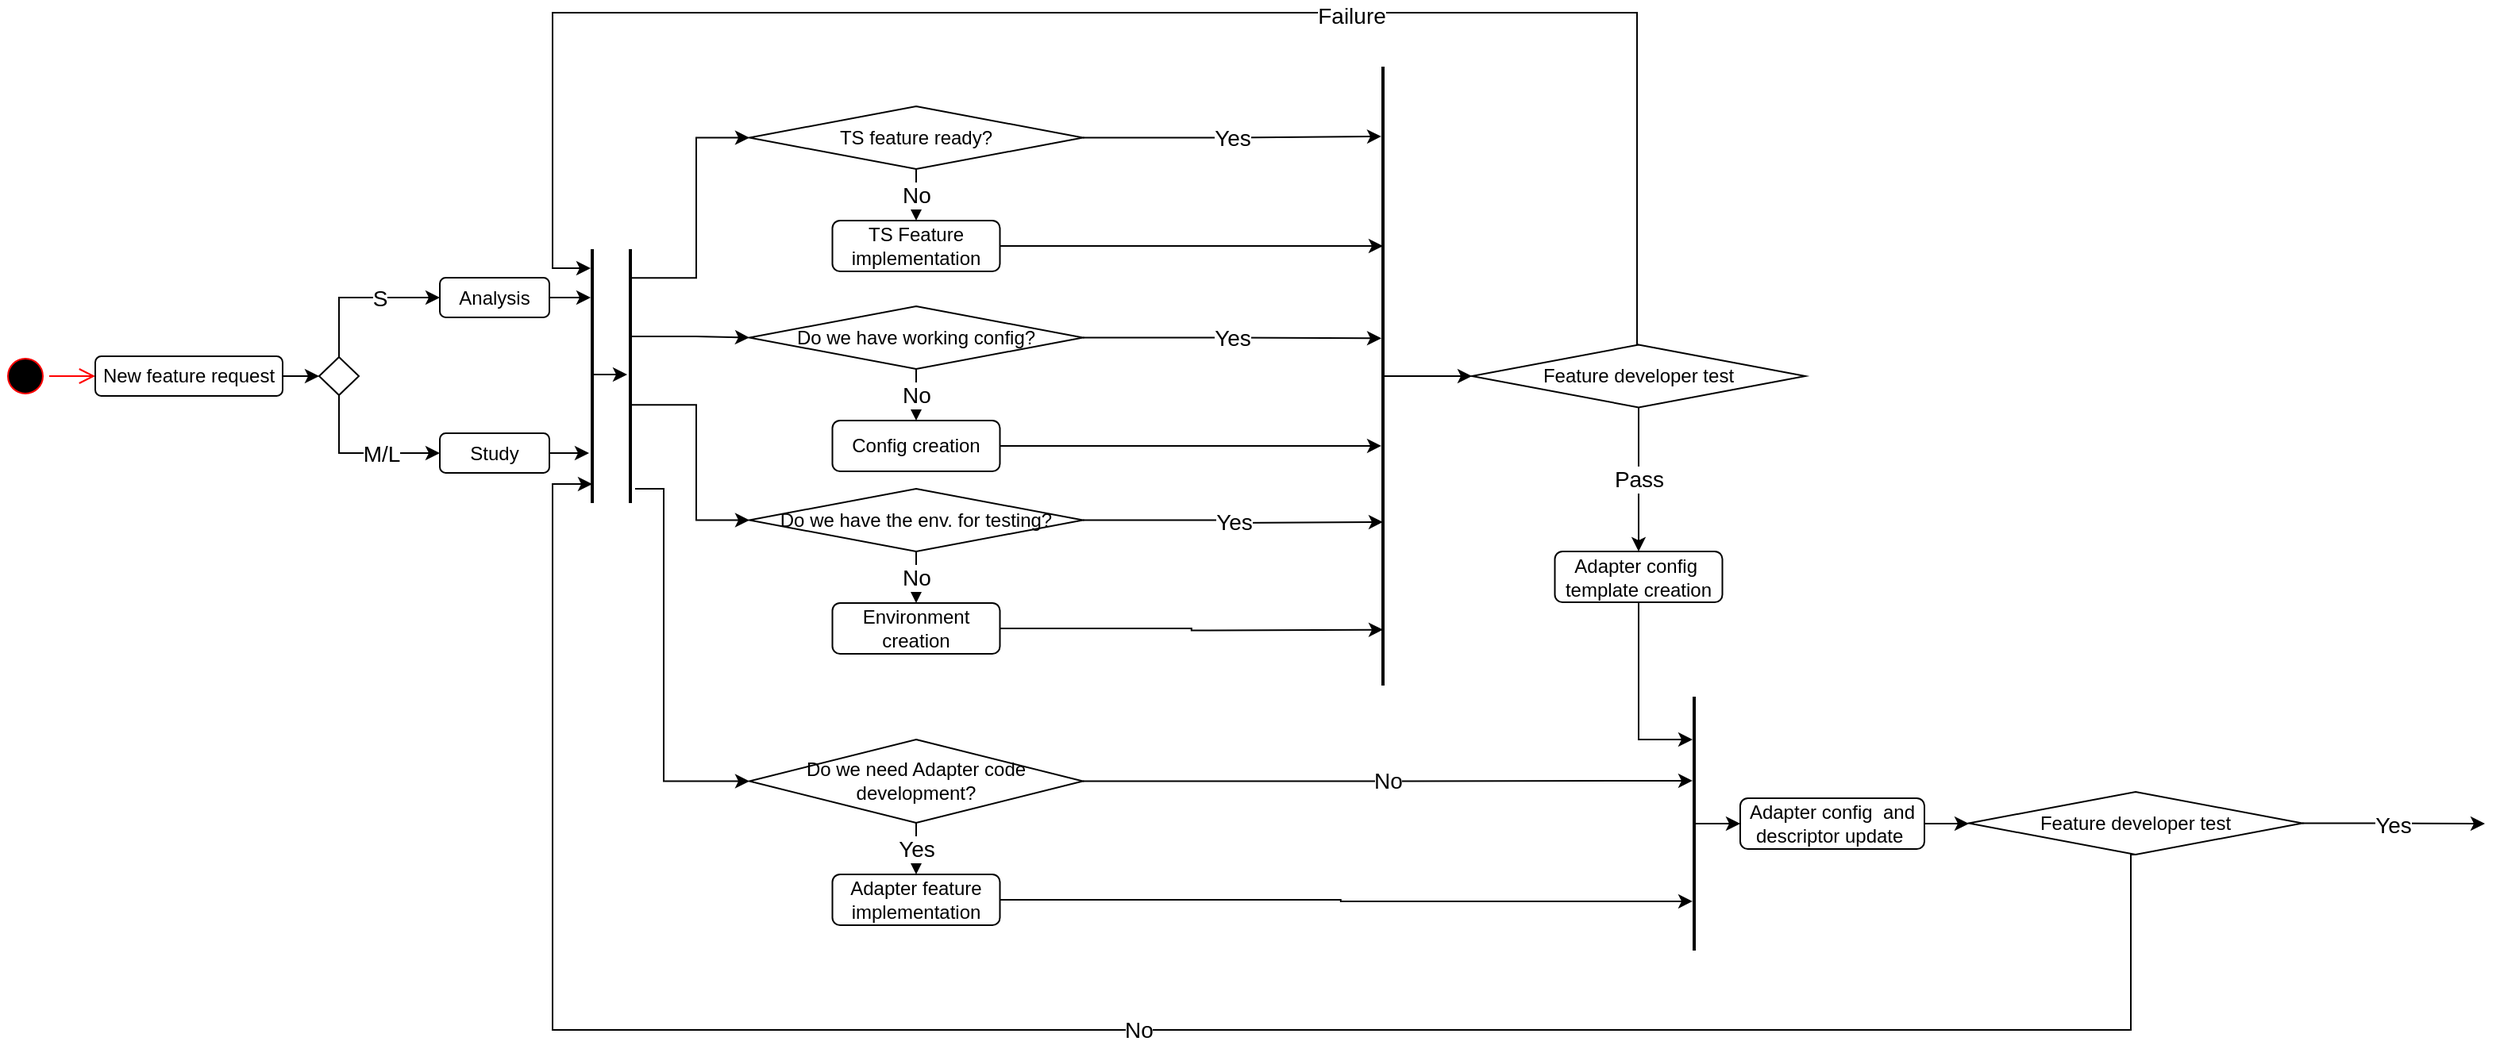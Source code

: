 <mxfile version="20.2.8" type="github">
  <diagram id="gXWosesJRznRrTSC_ofr" name="Page-1">
    <mxGraphModel dx="1422" dy="832" grid="0" gridSize="10" guides="1" tooltips="1" connect="1" arrows="1" fold="1" page="1" pageScale="1" pageWidth="1654" pageHeight="1169" math="0" shadow="0">
      <root>
        <mxCell id="0" />
        <mxCell id="1" parent="0" />
        <mxCell id="BMq0w3gwBVlfmVzcVirr-1" value="" style="ellipse;html=1;shape=startState;fillColor=#000000;strokeColor=#ff0000;" parent="1" vertex="1">
          <mxGeometry x="86" y="260" width="30" height="30" as="geometry" />
        </mxCell>
        <mxCell id="BMq0w3gwBVlfmVzcVirr-2" value="" style="edgeStyle=orthogonalEdgeStyle;html=1;verticalAlign=bottom;endArrow=open;endSize=8;strokeColor=#ff0000;rounded=0;entryX=0;entryY=0.5;entryDx=0;entryDy=0;" parent="1" source="BMq0w3gwBVlfmVzcVirr-1" target="BMq0w3gwBVlfmVzcVirr-3" edge="1">
          <mxGeometry relative="1" as="geometry">
            <mxPoint x="226" y="280" as="targetPoint" />
          </mxGeometry>
        </mxCell>
        <mxCell id="BMq0w3gwBVlfmVzcVirr-9" style="edgeStyle=orthogonalEdgeStyle;rounded=0;orthogonalLoop=1;jettySize=auto;html=1;exitX=1;exitY=0.5;exitDx=0;exitDy=0;entryX=0;entryY=0.5;entryDx=0;entryDy=0;" parent="1" source="BMq0w3gwBVlfmVzcVirr-3" target="BMq0w3gwBVlfmVzcVirr-7" edge="1">
          <mxGeometry relative="1" as="geometry" />
        </mxCell>
        <mxCell id="BMq0w3gwBVlfmVzcVirr-3" value="New feature request" style="rounded=1;whiteSpace=wrap;html=1;" parent="1" vertex="1">
          <mxGeometry x="145" y="262.5" width="118" height="25" as="geometry" />
        </mxCell>
        <mxCell id="BMq0w3gwBVlfmVzcVirr-17" style="edgeStyle=orthogonalEdgeStyle;rounded=0;orthogonalLoop=1;jettySize=auto;html=1;exitX=1;exitY=0.5;exitDx=0;exitDy=0;entryX=0.194;entryY=0.6;entryDx=0;entryDy=0;entryPerimeter=0;fontSize=14;" parent="1" source="BMq0w3gwBVlfmVzcVirr-4" target="BMq0w3gwBVlfmVzcVirr-16" edge="1">
          <mxGeometry relative="1" as="geometry" />
        </mxCell>
        <mxCell id="BMq0w3gwBVlfmVzcVirr-4" value="Analysis" style="rounded=1;whiteSpace=wrap;html=1;" parent="1" vertex="1">
          <mxGeometry x="362" y="213" width="69" height="25" as="geometry" />
        </mxCell>
        <mxCell id="BMq0w3gwBVlfmVzcVirr-18" style="edgeStyle=orthogonalEdgeStyle;rounded=0;orthogonalLoop=1;jettySize=auto;html=1;exitX=1;exitY=0.5;exitDx=0;exitDy=0;entryX=0.8;entryY=0.7;entryDx=0;entryDy=0;entryPerimeter=0;fontSize=14;" parent="1" source="BMq0w3gwBVlfmVzcVirr-5" target="BMq0w3gwBVlfmVzcVirr-16" edge="1">
          <mxGeometry relative="1" as="geometry" />
        </mxCell>
        <mxCell id="BMq0w3gwBVlfmVzcVirr-5" value="Study" style="rounded=1;whiteSpace=wrap;html=1;" parent="1" vertex="1">
          <mxGeometry x="362" y="311" width="69" height="25" as="geometry" />
        </mxCell>
        <mxCell id="BMq0w3gwBVlfmVzcVirr-10" style="edgeStyle=orthogonalEdgeStyle;rounded=0;orthogonalLoop=1;jettySize=auto;html=1;exitX=0.5;exitY=0;exitDx=0;exitDy=0;entryX=0;entryY=0.5;entryDx=0;entryDy=0;" parent="1" source="BMq0w3gwBVlfmVzcVirr-7" target="BMq0w3gwBVlfmVzcVirr-4" edge="1">
          <mxGeometry relative="1" as="geometry" />
        </mxCell>
        <mxCell id="BMq0w3gwBVlfmVzcVirr-15" value="S" style="edgeLabel;html=1;align=center;verticalAlign=middle;resizable=0;points=[];fontSize=14;" parent="BMq0w3gwBVlfmVzcVirr-10" vertex="1" connectable="0">
          <mxGeometry x="0.109" y="1" relative="1" as="geometry">
            <mxPoint x="7" y="1" as="offset" />
          </mxGeometry>
        </mxCell>
        <mxCell id="BMq0w3gwBVlfmVzcVirr-11" style="edgeStyle=orthogonalEdgeStyle;rounded=0;orthogonalLoop=1;jettySize=auto;html=1;exitX=0.5;exitY=1;exitDx=0;exitDy=0;entryX=0;entryY=0.5;entryDx=0;entryDy=0;" parent="1" source="BMq0w3gwBVlfmVzcVirr-7" target="BMq0w3gwBVlfmVzcVirr-5" edge="1">
          <mxGeometry relative="1" as="geometry" />
        </mxCell>
        <mxCell id="BMq0w3gwBVlfmVzcVirr-14" value="M/L" style="edgeLabel;html=1;align=center;verticalAlign=middle;resizable=0;points=[];fontSize=14;" parent="BMq0w3gwBVlfmVzcVirr-11" vertex="1" connectable="0">
          <mxGeometry x="-0.02" y="3" relative="1" as="geometry">
            <mxPoint x="14" y="3" as="offset" />
          </mxGeometry>
        </mxCell>
        <mxCell id="BMq0w3gwBVlfmVzcVirr-7" value="" style="rhombus;whiteSpace=wrap;html=1;" parent="1" vertex="1">
          <mxGeometry x="286" y="263" width="25" height="24" as="geometry" />
        </mxCell>
        <mxCell id="eBOtaoG4AacIUp0BR8DD-14" style="edgeStyle=orthogonalEdgeStyle;rounded=0;orthogonalLoop=1;jettySize=auto;html=1;exitX=0.25;exitY=0.5;exitDx=0;exitDy=0;exitPerimeter=0;entryX=0.494;entryY=0.625;entryDx=0;entryDy=0;entryPerimeter=0;" edge="1" parent="1" source="BMq0w3gwBVlfmVzcVirr-16" target="eBOtaoG4AacIUp0BR8DD-10">
          <mxGeometry relative="1" as="geometry">
            <Array as="points">
              <mxPoint x="458" y="274" />
            </Array>
          </mxGeometry>
        </mxCell>
        <mxCell id="BMq0w3gwBVlfmVzcVirr-16" value="" style="line;strokeWidth=2;direction=south;html=1;fontSize=14;" parent="1" vertex="1">
          <mxGeometry x="453" y="195" width="10" height="160" as="geometry" />
        </mxCell>
        <mxCell id="eBOtaoG4AacIUp0BR8DD-4" style="edgeStyle=orthogonalEdgeStyle;rounded=0;orthogonalLoop=1;jettySize=auto;html=1;entryX=0;entryY=0.5;entryDx=0;entryDy=0;exitX=0.113;exitY=0.5;exitDx=0;exitDy=0;exitPerimeter=0;" edge="1" parent="1" target="eBOtaoG4AacIUp0BR8DD-9" source="eBOtaoG4AacIUp0BR8DD-10">
          <mxGeometry relative="1" as="geometry">
            <mxPoint x="482" y="180" as="sourcePoint" />
          </mxGeometry>
        </mxCell>
        <mxCell id="eBOtaoG4AacIUp0BR8DD-19" value="Yes" style="edgeStyle=orthogonalEdgeStyle;rounded=0;orthogonalLoop=1;jettySize=auto;html=1;exitX=1;exitY=0.5;exitDx=0;exitDy=0;entryX=0.182;entryY=0.6;entryDx=0;entryDy=0;entryPerimeter=0;fontSize=14;" edge="1" parent="1" source="eBOtaoG4AacIUp0BR8DD-9">
          <mxGeometry relative="1" as="geometry">
            <mxPoint x="955" y="123.98" as="targetPoint" />
          </mxGeometry>
        </mxCell>
        <mxCell id="eBOtaoG4AacIUp0BR8DD-21" value="No" style="edgeStyle=orthogonalEdgeStyle;rounded=0;orthogonalLoop=1;jettySize=auto;html=1;exitX=0.5;exitY=1;exitDx=0;exitDy=0;entryX=0.5;entryY=0;entryDx=0;entryDy=0;fontSize=14;" edge="1" parent="1" source="eBOtaoG4AacIUp0BR8DD-9" target="eBOtaoG4AacIUp0BR8DD-20">
          <mxGeometry relative="1" as="geometry" />
        </mxCell>
        <mxCell id="eBOtaoG4AacIUp0BR8DD-9" value="TS feature ready?" style="rhombus;whiteSpace=wrap;html=1;" vertex="1" parent="1">
          <mxGeometry x="557" y="105" width="210" height="39.5" as="geometry" />
        </mxCell>
        <mxCell id="eBOtaoG4AacIUp0BR8DD-34" style="edgeStyle=orthogonalEdgeStyle;rounded=0;orthogonalLoop=1;jettySize=auto;html=1;exitX=0.344;exitY=0.438;exitDx=0;exitDy=0;exitPerimeter=0;entryX=0;entryY=0.5;entryDx=0;entryDy=0;fontSize=14;" edge="1" parent="1" source="eBOtaoG4AacIUp0BR8DD-10" target="eBOtaoG4AacIUp0BR8DD-31">
          <mxGeometry relative="1" as="geometry">
            <mxPoint x="482" y="208" as="sourcePoint" />
          </mxGeometry>
        </mxCell>
        <mxCell id="eBOtaoG4AacIUp0BR8DD-10" value="" style="line;strokeWidth=2;direction=south;html=1;fontSize=14;" vertex="1" parent="1">
          <mxGeometry x="474" y="195" width="16" height="160" as="geometry" />
        </mxCell>
        <mxCell id="eBOtaoG4AacIUp0BR8DD-44" style="edgeStyle=orthogonalEdgeStyle;rounded=0;orthogonalLoop=1;jettySize=auto;html=1;exitX=0.5;exitY=0.5;exitDx=0;exitDy=0;exitPerimeter=0;entryX=0;entryY=0.5;entryDx=0;entryDy=0;fontSize=14;" edge="1" parent="1" source="eBOtaoG4AacIUp0BR8DD-18" target="eBOtaoG4AacIUp0BR8DD-41">
          <mxGeometry relative="1" as="geometry" />
        </mxCell>
        <mxCell id="eBOtaoG4AacIUp0BR8DD-18" value="" style="line;strokeWidth=2;direction=south;html=1;fontSize=14;" vertex="1" parent="1">
          <mxGeometry x="951" y="80" width="10" height="390" as="geometry" />
        </mxCell>
        <mxCell id="eBOtaoG4AacIUp0BR8DD-22" style="edgeStyle=orthogonalEdgeStyle;rounded=0;orthogonalLoop=1;jettySize=auto;html=1;exitX=1;exitY=0.5;exitDx=0;exitDy=0;entryX=0.359;entryY=0.5;entryDx=0;entryDy=0;entryPerimeter=0;fontSize=14;" edge="1" parent="1" source="eBOtaoG4AacIUp0BR8DD-20">
          <mxGeometry relative="1" as="geometry">
            <mxPoint x="956" y="193.01" as="targetPoint" />
          </mxGeometry>
        </mxCell>
        <mxCell id="eBOtaoG4AacIUp0BR8DD-20" value="TS Feature implementation" style="rounded=1;whiteSpace=wrap;html=1;" vertex="1" parent="1">
          <mxGeometry x="609.25" y="177" width="105.5" height="32" as="geometry" />
        </mxCell>
        <mxCell id="eBOtaoG4AacIUp0BR8DD-29" value="Yes" style="edgeStyle=orthogonalEdgeStyle;rounded=0;orthogonalLoop=1;jettySize=auto;html=1;exitX=1;exitY=0.5;exitDx=0;exitDy=0;entryX=0.508;entryY=0.6;entryDx=0;entryDy=0;entryPerimeter=0;fontSize=14;" edge="1" parent="1" source="eBOtaoG4AacIUp0BR8DD-31">
          <mxGeometry relative="1" as="geometry">
            <mxPoint x="955" y="251.12" as="targetPoint" />
          </mxGeometry>
        </mxCell>
        <mxCell id="eBOtaoG4AacIUp0BR8DD-30" value="No" style="edgeStyle=orthogonalEdgeStyle;rounded=0;orthogonalLoop=1;jettySize=auto;html=1;exitX=0.5;exitY=1;exitDx=0;exitDy=0;entryX=0.5;entryY=0;entryDx=0;entryDy=0;fontSize=14;" edge="1" parent="1" source="eBOtaoG4AacIUp0BR8DD-31" target="eBOtaoG4AacIUp0BR8DD-33">
          <mxGeometry relative="1" as="geometry" />
        </mxCell>
        <mxCell id="eBOtaoG4AacIUp0BR8DD-31" value="Do we have working config?" style="rhombus;whiteSpace=wrap;html=1;" vertex="1" parent="1">
          <mxGeometry x="557" y="231" width="210" height="39.5" as="geometry" />
        </mxCell>
        <mxCell id="eBOtaoG4AacIUp0BR8DD-32" style="edgeStyle=orthogonalEdgeStyle;rounded=0;orthogonalLoop=1;jettySize=auto;html=1;exitX=1;exitY=0.5;exitDx=0;exitDy=0;entryX=0.682;entryY=0.6;entryDx=0;entryDy=0;entryPerimeter=0;fontSize=14;" edge="1" parent="1" source="eBOtaoG4AacIUp0BR8DD-33">
          <mxGeometry relative="1" as="geometry">
            <mxPoint x="955" y="318.98" as="targetPoint" />
          </mxGeometry>
        </mxCell>
        <mxCell id="eBOtaoG4AacIUp0BR8DD-33" value="Config creation" style="rounded=1;whiteSpace=wrap;html=1;" vertex="1" parent="1">
          <mxGeometry x="609.25" y="303" width="105.5" height="32" as="geometry" />
        </mxCell>
        <mxCell id="eBOtaoG4AacIUp0BR8DD-35" style="edgeStyle=orthogonalEdgeStyle;rounded=0;orthogonalLoop=1;jettySize=auto;html=1;exitX=0.613;exitY=0.5;exitDx=0;exitDy=0;exitPerimeter=0;entryX=0;entryY=0.5;entryDx=0;entryDy=0;fontSize=14;" edge="1" parent="1" target="eBOtaoG4AacIUp0BR8DD-38" source="eBOtaoG4AacIUp0BR8DD-10">
          <mxGeometry relative="1" as="geometry">
            <mxPoint x="480.992" y="304" as="sourcePoint" />
          </mxGeometry>
        </mxCell>
        <mxCell id="eBOtaoG4AacIUp0BR8DD-36" value="Yes" style="edgeStyle=orthogonalEdgeStyle;rounded=0;orthogonalLoop=1;jettySize=auto;html=1;exitX=1;exitY=0.5;exitDx=0;exitDy=0;entryX=0.805;entryY=0.5;entryDx=0;entryDy=0;entryPerimeter=0;fontSize=14;" edge="1" parent="1" source="eBOtaoG4AacIUp0BR8DD-38">
          <mxGeometry relative="1" as="geometry">
            <mxPoint x="956" y="366.95" as="targetPoint" />
          </mxGeometry>
        </mxCell>
        <mxCell id="eBOtaoG4AacIUp0BR8DD-37" value="No" style="edgeStyle=orthogonalEdgeStyle;rounded=0;orthogonalLoop=1;jettySize=auto;html=1;exitX=0.5;exitY=1;exitDx=0;exitDy=0;entryX=0.5;entryY=0;entryDx=0;entryDy=0;fontSize=14;" edge="1" parent="1" source="eBOtaoG4AacIUp0BR8DD-38" target="eBOtaoG4AacIUp0BR8DD-40">
          <mxGeometry relative="1" as="geometry" />
        </mxCell>
        <mxCell id="eBOtaoG4AacIUp0BR8DD-38" value="Do we have the env. for testing?" style="rhombus;whiteSpace=wrap;html=1;" vertex="1" parent="1">
          <mxGeometry x="557" y="346" width="210" height="39.5" as="geometry" />
        </mxCell>
        <mxCell id="eBOtaoG4AacIUp0BR8DD-39" style="edgeStyle=orthogonalEdgeStyle;rounded=0;orthogonalLoop=1;jettySize=auto;html=1;exitX=1;exitY=0.5;exitDx=0;exitDy=0;entryX=0.979;entryY=0.5;entryDx=0;entryDy=0;entryPerimeter=0;fontSize=14;" edge="1" parent="1" source="eBOtaoG4AacIUp0BR8DD-40">
          <mxGeometry relative="1" as="geometry">
            <mxPoint x="956" y="434.81" as="targetPoint" />
          </mxGeometry>
        </mxCell>
        <mxCell id="eBOtaoG4AacIUp0BR8DD-40" value="Environment creation" style="rounded=1;whiteSpace=wrap;html=1;" vertex="1" parent="1">
          <mxGeometry x="609.25" y="418" width="105.5" height="32" as="geometry" />
        </mxCell>
        <mxCell id="eBOtaoG4AacIUp0BR8DD-42" style="edgeStyle=orthogonalEdgeStyle;rounded=0;orthogonalLoop=1;jettySize=auto;html=1;exitX=0.5;exitY=0;exitDx=0;exitDy=0;entryX=0.075;entryY=0.6;entryDx=0;entryDy=0;entryPerimeter=0;fontSize=14;" edge="1" parent="1" source="eBOtaoG4AacIUp0BR8DD-41" target="BMq0w3gwBVlfmVzcVirr-16">
          <mxGeometry relative="1" as="geometry">
            <Array as="points">
              <mxPoint x="1116" y="255" />
              <mxPoint x="1116" y="46" />
              <mxPoint x="433" y="46" />
              <mxPoint x="433" y="207" />
            </Array>
          </mxGeometry>
        </mxCell>
        <mxCell id="eBOtaoG4AacIUp0BR8DD-43" value="Failure" style="edgeLabel;html=1;align=center;verticalAlign=middle;resizable=0;points=[];fontSize=14;" vertex="1" connectable="0" parent="eBOtaoG4AacIUp0BR8DD-42">
          <mxGeometry x="-0.276" y="2" relative="1" as="geometry">
            <mxPoint as="offset" />
          </mxGeometry>
        </mxCell>
        <mxCell id="eBOtaoG4AacIUp0BR8DD-54" value="Pass" style="edgeStyle=orthogonalEdgeStyle;rounded=0;orthogonalLoop=1;jettySize=auto;html=1;exitX=0.5;exitY=1;exitDx=0;exitDy=0;entryX=0.5;entryY=0;entryDx=0;entryDy=0;fontSize=14;" edge="1" parent="1" source="eBOtaoG4AacIUp0BR8DD-41" target="eBOtaoG4AacIUp0BR8DD-45">
          <mxGeometry relative="1" as="geometry" />
        </mxCell>
        <mxCell id="eBOtaoG4AacIUp0BR8DD-41" value="Feature developer test" style="rhombus;whiteSpace=wrap;html=1;" vertex="1" parent="1">
          <mxGeometry x="1012" y="255.25" width="210" height="39.5" as="geometry" />
        </mxCell>
        <mxCell id="eBOtaoG4AacIUp0BR8DD-53" style="edgeStyle=orthogonalEdgeStyle;rounded=0;orthogonalLoop=1;jettySize=auto;html=1;exitX=0.5;exitY=1;exitDx=0;exitDy=0;entryX=0.169;entryY=0.563;entryDx=0;entryDy=0;entryPerimeter=0;fontSize=14;" edge="1" parent="1" source="eBOtaoG4AacIUp0BR8DD-45" target="eBOtaoG4AacIUp0BR8DD-52">
          <mxGeometry relative="1" as="geometry">
            <Array as="points">
              <mxPoint x="1117" y="504" />
            </Array>
          </mxGeometry>
        </mxCell>
        <mxCell id="eBOtaoG4AacIUp0BR8DD-45" value="Adapter config&amp;nbsp; template creation" style="rounded=1;whiteSpace=wrap;html=1;" vertex="1" parent="1">
          <mxGeometry x="1064.25" y="385.5" width="105.5" height="32" as="geometry" />
        </mxCell>
        <mxCell id="eBOtaoG4AacIUp0BR8DD-46" style="edgeStyle=orthogonalEdgeStyle;rounded=0;orthogonalLoop=1;jettySize=auto;html=1;exitX=0.944;exitY=0.313;exitDx=0;exitDy=0;exitPerimeter=0;entryX=0;entryY=0.5;entryDx=0;entryDy=0;fontSize=14;" edge="1" parent="1" target="eBOtaoG4AacIUp0BR8DD-49" source="eBOtaoG4AacIUp0BR8DD-10">
          <mxGeometry relative="1" as="geometry">
            <mxPoint x="482" y="464.08" as="sourcePoint" />
            <Array as="points">
              <mxPoint x="503" y="346" />
              <mxPoint x="503" y="530" />
            </Array>
          </mxGeometry>
        </mxCell>
        <mxCell id="eBOtaoG4AacIUp0BR8DD-47" value="No" style="edgeStyle=orthogonalEdgeStyle;rounded=0;orthogonalLoop=1;jettySize=auto;html=1;exitX=1;exitY=0.5;exitDx=0;exitDy=0;fontSize=14;entryX=0.331;entryY=0.563;entryDx=0;entryDy=0;entryPerimeter=0;" edge="1" parent="1" source="eBOtaoG4AacIUp0BR8DD-49" target="eBOtaoG4AacIUp0BR8DD-52">
          <mxGeometry relative="1" as="geometry">
            <mxPoint x="1260" y="530" as="targetPoint" />
          </mxGeometry>
        </mxCell>
        <mxCell id="eBOtaoG4AacIUp0BR8DD-48" value="Yes" style="edgeStyle=orthogonalEdgeStyle;rounded=0;orthogonalLoop=1;jettySize=auto;html=1;exitX=0.5;exitY=1;exitDx=0;exitDy=0;entryX=0.5;entryY=0;entryDx=0;entryDy=0;fontSize=14;" edge="1" parent="1" source="eBOtaoG4AacIUp0BR8DD-49" target="eBOtaoG4AacIUp0BR8DD-51">
          <mxGeometry relative="1" as="geometry" />
        </mxCell>
        <mxCell id="eBOtaoG4AacIUp0BR8DD-49" value="Do we need Adapter code development?" style="rhombus;whiteSpace=wrap;html=1;" vertex="1" parent="1">
          <mxGeometry x="557" y="504" width="210" height="52.5" as="geometry" />
        </mxCell>
        <mxCell id="eBOtaoG4AacIUp0BR8DD-50" style="edgeStyle=orthogonalEdgeStyle;rounded=0;orthogonalLoop=1;jettySize=auto;html=1;exitX=1;exitY=0.5;exitDx=0;exitDy=0;fontSize=14;entryX=0.806;entryY=0.563;entryDx=0;entryDy=0;entryPerimeter=0;" edge="1" parent="1" source="eBOtaoG4AacIUp0BR8DD-51" target="eBOtaoG4AacIUp0BR8DD-52">
          <mxGeometry relative="1" as="geometry">
            <mxPoint x="1255" y="606" as="targetPoint" />
          </mxGeometry>
        </mxCell>
        <mxCell id="eBOtaoG4AacIUp0BR8DD-51" value="Adapter feature implementation" style="rounded=1;whiteSpace=wrap;html=1;" vertex="1" parent="1">
          <mxGeometry x="609.25" y="589" width="105.5" height="32" as="geometry" />
        </mxCell>
        <mxCell id="eBOtaoG4AacIUp0BR8DD-62" style="edgeStyle=orthogonalEdgeStyle;rounded=0;orthogonalLoop=1;jettySize=auto;html=1;exitX=0.5;exitY=0.5;exitDx=0;exitDy=0;exitPerimeter=0;entryX=0;entryY=0.5;entryDx=0;entryDy=0;fontSize=14;" edge="1" parent="1" source="eBOtaoG4AacIUp0BR8DD-52" target="eBOtaoG4AacIUp0BR8DD-55">
          <mxGeometry relative="1" as="geometry" />
        </mxCell>
        <mxCell id="eBOtaoG4AacIUp0BR8DD-52" value="" style="line;strokeWidth=2;direction=south;html=1;fontSize=14;" vertex="1" parent="1">
          <mxGeometry x="1144" y="477" width="16" height="160" as="geometry" />
        </mxCell>
        <mxCell id="eBOtaoG4AacIUp0BR8DD-55" value="Adapter config&amp;nbsp; and descriptor update&amp;nbsp;" style="rounded=1;whiteSpace=wrap;html=1;" vertex="1" parent="1">
          <mxGeometry x="1181" y="541" width="116" height="32" as="geometry" />
        </mxCell>
        <mxCell id="eBOtaoG4AacIUp0BR8DD-56" style="edgeStyle=orthogonalEdgeStyle;rounded=0;orthogonalLoop=1;jettySize=auto;html=1;entryX=0;entryY=0.5;entryDx=0;entryDy=0;exitX=1;exitY=0.5;exitDx=0;exitDy=0;" edge="1" parent="1" target="eBOtaoG4AacIUp0BR8DD-59" source="eBOtaoG4AacIUp0BR8DD-55">
          <mxGeometry relative="1" as="geometry">
            <mxPoint x="1438" y="643.08" as="sourcePoint" />
          </mxGeometry>
        </mxCell>
        <mxCell id="eBOtaoG4AacIUp0BR8DD-57" value="Yes" style="edgeStyle=orthogonalEdgeStyle;rounded=0;orthogonalLoop=1;jettySize=auto;html=1;exitX=1;exitY=0.5;exitDx=0;exitDy=0;fontSize=14;" edge="1" parent="1" source="eBOtaoG4AacIUp0BR8DD-59">
          <mxGeometry relative="1" as="geometry">
            <mxPoint x="1650" y="557" as="targetPoint" />
          </mxGeometry>
        </mxCell>
        <mxCell id="eBOtaoG4AacIUp0BR8DD-58" value="No" style="edgeStyle=orthogonalEdgeStyle;rounded=0;orthogonalLoop=1;jettySize=auto;html=1;exitX=0.5;exitY=1;exitDx=0;exitDy=0;fontSize=14;" edge="1" parent="1" source="eBOtaoG4AacIUp0BR8DD-59">
          <mxGeometry relative="1" as="geometry">
            <mxPoint x="458" y="343" as="targetPoint" />
            <Array as="points">
              <mxPoint x="1427" y="577" />
              <mxPoint x="1427" y="687" />
              <mxPoint x="433" y="687" />
              <mxPoint x="433" y="343" />
            </Array>
          </mxGeometry>
        </mxCell>
        <mxCell id="eBOtaoG4AacIUp0BR8DD-59" value="Feature developer test" style="rhombus;whiteSpace=wrap;html=1;" vertex="1" parent="1">
          <mxGeometry x="1325" y="537" width="210" height="39.5" as="geometry" />
        </mxCell>
      </root>
    </mxGraphModel>
  </diagram>
</mxfile>
